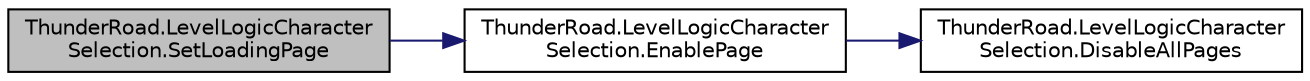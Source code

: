 digraph "ThunderRoad.LevelLogicCharacterSelection.SetLoadingPage"
{
 // LATEX_PDF_SIZE
  edge [fontname="Helvetica",fontsize="10",labelfontname="Helvetica",labelfontsize="10"];
  node [fontname="Helvetica",fontsize="10",shape=record];
  rankdir="LR";
  Node1 [label="ThunderRoad.LevelLogicCharacter\lSelection.SetLoadingPage",height=0.2,width=0.4,color="black", fillcolor="grey75", style="filled", fontcolor="black",tooltip="Sets the loading page."];
  Node1 -> Node2 [color="midnightblue",fontsize="10",style="solid",fontname="Helvetica"];
  Node2 [label="ThunderRoad.LevelLogicCharacter\lSelection.EnablePage",height=0.2,width=0.4,color="black", fillcolor="white", style="filled",URL="$class_thunder_road_1_1_level_logic_character_selection.html#ae2cc22603fa0a939f215a503aaffbcca",tooltip="Enables the page."];
  Node2 -> Node3 [color="midnightblue",fontsize="10",style="solid",fontname="Helvetica"];
  Node3 [label="ThunderRoad.LevelLogicCharacter\lSelection.DisableAllPages",height=0.2,width=0.4,color="black", fillcolor="white", style="filled",URL="$class_thunder_road_1_1_level_logic_character_selection.html#a2b1a1e13f2f5c14c6805cbb5c0e98661",tooltip="Disables all pages."];
}
